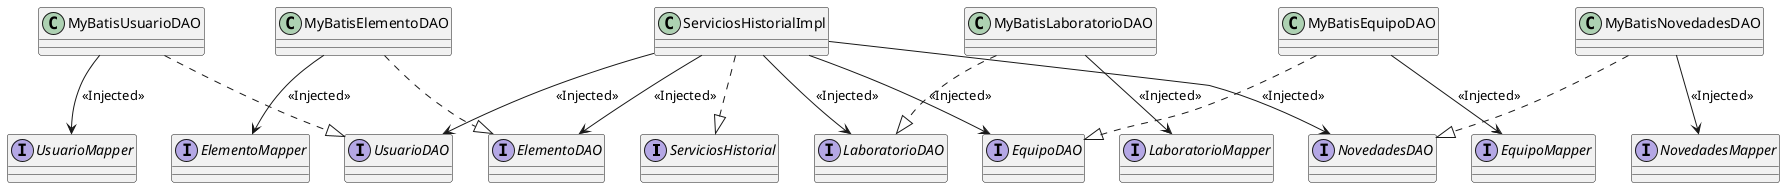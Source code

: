 @startuml

interface ServiciosHistorial
interface UsuarioDAO
interface ElementoDAO
interface EquipoDAO
interface LaboratorioDAO
interface NovedadesDAO

interface UsuarioMapper
interface ElementoMapper
interface EquipoMapper
interface LaboratorioMapper
interface NovedadesMapper

class ServiciosHistorialImpl
class MyBatisUsuarioDAO
class MyBatisElementoDAO
class MyBatisEquipoDAO
class MyBatisLaboratorioDAO
class MyBatisNovedadesDAO

ServiciosHistorialImpl ..|> ServiciosHistorial
ServiciosHistorialImpl --> UsuarioDAO : <<Injected>>
ServiciosHistorialImpl --> ElementoDAO : <<Injected>>
ServiciosHistorialImpl --> EquipoDAO : <<Injected>>
ServiciosHistorialImpl --> LaboratorioDAO : <<Injected>>
ServiciosHistorialImpl --> NovedadesDAO : <<Injected>>

MyBatisUsuarioDAO ..|> UsuarioDAO
MyBatisElementoDAO ..|> ElementoDAO
MyBatisEquipoDAO ..|> EquipoDAO
MyBatisLaboratorioDAO ..|> LaboratorioDAO
MyBatisNovedadesDAO ..|> NovedadesDAO

MyBatisElementoDAO --> ElementoMapper : <<Injected>>
MyBatisEquipoDAO --> EquipoMapper : <<Injected>>
MyBatisLaboratorioDAO --> LaboratorioMapper : <<Injected>>
MyBatisUsuarioDAO --> UsuarioMapper : <<Injected>>
MyBatisNovedadesDAO --> NovedadesMapper : <<Injected>>

@enduml
